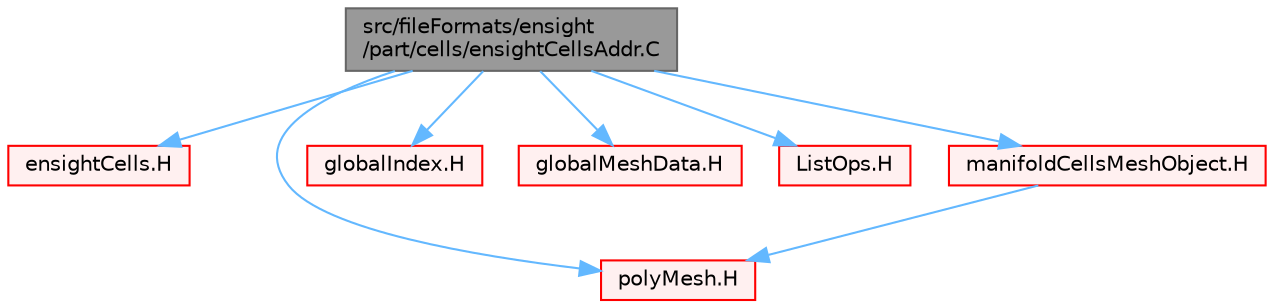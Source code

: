 digraph "src/fileFormats/ensight/part/cells/ensightCellsAddr.C"
{
 // LATEX_PDF_SIZE
  bgcolor="transparent";
  edge [fontname=Helvetica,fontsize=10,labelfontname=Helvetica,labelfontsize=10];
  node [fontname=Helvetica,fontsize=10,shape=box,height=0.2,width=0.4];
  Node1 [id="Node000001",label="src/fileFormats/ensight\l/part/cells/ensightCellsAddr.C",height=0.2,width=0.4,color="gray40", fillcolor="grey60", style="filled", fontcolor="black",tooltip=" "];
  Node1 -> Node2 [id="edge1_Node000001_Node000002",color="steelblue1",style="solid",tooltip=" "];
  Node2 [id="Node000002",label="ensightCells.H",height=0.2,width=0.4,color="red", fillcolor="#FFF0F0", style="filled",URL="$ensightCells_8H.html",tooltip=" "];
  Node1 -> Node128 [id="edge2_Node000001_Node000128",color="steelblue1",style="solid",tooltip=" "];
  Node128 [id="Node000128",label="polyMesh.H",height=0.2,width=0.4,color="red", fillcolor="#FFF0F0", style="filled",URL="$polyMesh_8H.html",tooltip=" "];
  Node1 -> Node292 [id="edge3_Node000001_Node000292",color="steelblue1",style="solid",tooltip=" "];
  Node292 [id="Node000292",label="globalIndex.H",height=0.2,width=0.4,color="red", fillcolor="#FFF0F0", style="filled",URL="$globalIndex_8H.html",tooltip=" "];
  Node1 -> Node297 [id="edge4_Node000001_Node000297",color="steelblue1",style="solid",tooltip=" "];
  Node297 [id="Node000297",label="globalMeshData.H",height=0.2,width=0.4,color="red", fillcolor="#FFF0F0", style="filled",URL="$globalMeshData_8H.html",tooltip=" "];
  Node1 -> Node200 [id="edge5_Node000001_Node000200",color="steelblue1",style="solid",tooltip=" "];
  Node200 [id="Node000200",label="ListOps.H",height=0.2,width=0.4,color="red", fillcolor="#FFF0F0", style="filled",URL="$ListOps_8H.html",tooltip="Various functions to operate on Lists."];
  Node1 -> Node301 [id="edge6_Node000001_Node000301",color="steelblue1",style="solid",tooltip=" "];
  Node301 [id="Node000301",label="manifoldCellsMeshObject.H",height=0.2,width=0.4,color="red", fillcolor="#FFF0F0", style="filled",URL="$manifoldCellsMeshObject_8H.html",tooltip=" "];
  Node301 -> Node128 [id="edge7_Node000301_Node000128",color="steelblue1",style="solid",tooltip=" "];
}
